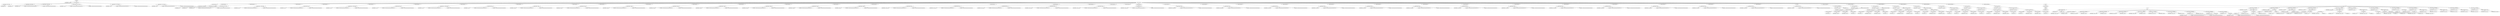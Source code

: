 digraph G {	
ranksep=.25;
	0 [label="MODULE"];
	1 [label="IDENTIFIERS: scl_v_fltr"];
	0 -> 1;
	2 [label="VAR_DECLARE_LIST"];
	0 -> 2;
	3 [label="VAR_DECLARE:  INPUT PORT"];
	2 -> 3;
	4 [label="IDENTIFIERS: clk"];
	3 -> 4;
	5 [label="VAR_DECLARE:  INPUT PORT"];
	2 -> 5;
	6 [label="IDENTIFIERS: nd"];
	5 -> 6;
	7 [label="VAR_DECLARE:  INPUT PORT"];
	2 -> 7;
	8 [label="IDENTIFIERS: d_in"];
	7 -> 8;
	9 [label="NUMBERS: 00000000000000000000000000000111 ()"];
	7 -> 9;
	10 [label="NUMBERS: 00000000000000000000000000000000 ()"];
	7 -> 10;
	11 [label="VAR_DECLARE:  OUTPUT PORT"];
	2 -> 11;
	12 [label="IDENTIFIERS: d_out_1"];
	11 -> 12;
	13 [label="NUMBERS: 00000000000000000000000000000111 ()"];
	11 -> 13;
	14 [label="NUMBERS: 00000000000000000000000000000000 ()"];
	11 -> 14;
	15 [label="VAR_DECLARE:  OUTPUT PORT"];
	2 -> 15;
	16 [label="IDENTIFIERS: d_out_2"];
	15 -> 16;
	17 [label="NUMBERS: 00000000000000000000000000000111 ()"];
	15 -> 17;
	18 [label="NUMBERS: 00000000000000000000000000000000 ()"];
	15 -> 18;
	19 [label="VAR_DECLARE:  OUTPUT PORT"];
	2 -> 19;
	20 [label="IDENTIFIERS: d_out_4"];
	19 -> 20;
	21 [label="NUMBERS: 00000000000000000000000000000111 ()"];
	19 -> 21;
	22 [label="NUMBERS: 00000000000000000000000000000000 ()"];
	19 -> 22;
	23 [label="MODULE_ITEMS"];
	0 -> 23;
	24 [label="VAR_DECLARE_LIST"];
	23 -> 24;
	25 [label="VAR_DECLARE:  INPUT PORT"];
	24 -> 25;
	26 [label="IDENTIFIERS: clk"];
	25 -> 26;
	27 [label="VAR_DECLARE_LIST"];
	23 -> 27;
	28 [label="VAR_DECLARE:  INPUT PORT"];
	27 -> 28;
	29 [label="IDENTIFIERS: nd"];
	28 -> 29;
	30 [label="VAR_DECLARE_LIST"];
	23 -> 30;
	31 [label="VAR_DECLARE:  INPUT PORT"];
	30 -> 31;
	32 [label="IDENTIFIERS: d_in"];
	31 -> 32;
	33 [label="NUMBERS: 00000000000000000000000000000111 ()"];
	31 -> 33;
	34 [label="NUMBERS: 00000000000000000000000000000000 ()"];
	31 -> 34;
	35 [label="VAR_DECLARE_LIST"];
	23 -> 35;
	36 [label="VAR_DECLARE:  OUTPUT PORT"];
	35 -> 36;
	37 [label="IDENTIFIERS: d_out_1"];
	36 -> 37;
	38 [label="NUMBERS: 00000000000000000000000000000111 ()"];
	36 -> 38;
	39 [label="NUMBERS: 00000000000000000000000000000000 ()"];
	36 -> 39;
	40 [label="VAR_DECLARE_LIST"];
	23 -> 40;
	41 [label="VAR_DECLARE:  REG"];
	40 -> 41;
	42 [label="IDENTIFIERS: d_out_1"];
	41 -> 42;
	43 [label="NUMBERS: 00000000000000000000000000000111 ()"];
	41 -> 43;
	44 [label="NUMBERS: 00000000000000000000000000000000 ()"];
	41 -> 44;
	45 [label="VAR_DECLARE_LIST"];
	23 -> 45;
	46 [label="VAR_DECLARE:  OUTPUT PORT"];
	45 -> 46;
	47 [label="IDENTIFIERS: d_out_2"];
	46 -> 47;
	48 [label="NUMBERS: 00000000000000000000000000000111 ()"];
	46 -> 48;
	49 [label="NUMBERS: 00000000000000000000000000000000 ()"];
	46 -> 49;
	50 [label="VAR_DECLARE_LIST"];
	23 -> 50;
	51 [label="VAR_DECLARE:  REG"];
	50 -> 51;
	52 [label="IDENTIFIERS: d_out_2"];
	51 -> 52;
	53 [label="NUMBERS: 00000000000000000000000000000111 ()"];
	51 -> 53;
	54 [label="NUMBERS: 00000000000000000000000000000000 ()"];
	51 -> 54;
	55 [label="VAR_DECLARE_LIST"];
	23 -> 55;
	56 [label="VAR_DECLARE:  OUTPUT PORT"];
	55 -> 56;
	57 [label="IDENTIFIERS: d_out_4"];
	56 -> 57;
	58 [label="NUMBERS: 00000000000000000000000000000111 ()"];
	56 -> 58;
	59 [label="NUMBERS: 00000000000000000000000000000000 ()"];
	56 -> 59;
	60 [label="VAR_DECLARE_LIST"];
	23 -> 60;
	61 [label="VAR_DECLARE:  REG"];
	60 -> 61;
	62 [label="IDENTIFIERS: d_out_4"];
	61 -> 62;
	63 [label="NUMBERS: 00000000000000000000000000000111 ()"];
	61 -> 63;
	64 [label="NUMBERS: 00000000000000000000000000000000 ()"];
	61 -> 64;
	65 [label="VAR_DECLARE_LIST"];
	23 -> 65;
	66 [label="VAR_DECLARE:  WIRE"];
	65 -> 66;
	67 [label="IDENTIFIERS: buff_out0"];
	66 -> 67;
	68 [label="NUMBERS: 00000000000000000000000000000111 ()"];
	66 -> 68;
	69 [label="NUMBERS: 00000000000000000000000000000000 ()"];
	66 -> 69;
	70 [label="VAR_DECLARE_LIST"];
	23 -> 70;
	71 [label="VAR_DECLARE:  WIRE"];
	70 -> 71;
	72 [label="IDENTIFIERS: buff_out1"];
	71 -> 72;
	73 [label="NUMBERS: 00000000000000000000000000000111 ()"];
	71 -> 73;
	74 [label="NUMBERS: 00000000000000000000000000000000 ()"];
	71 -> 74;
	75 [label="VAR_DECLARE_LIST"];
	23 -> 75;
	76 [label="VAR_DECLARE:  WIRE"];
	75 -> 76;
	77 [label="IDENTIFIERS: buff_out2"];
	76 -> 77;
	78 [label="NUMBERS: 00000000000000000000000000000111 ()"];
	76 -> 78;
	79 [label="NUMBERS: 00000000000000000000000000000000 ()"];
	76 -> 79;
	80 [label="VAR_DECLARE_LIST"];
	23 -> 80;
	81 [label="VAR_DECLARE:  WIRE"];
	80 -> 81;
	82 [label="IDENTIFIERS: buff_out3"];
	81 -> 82;
	83 [label="NUMBERS: 00000000000000000000000000000111 ()"];
	81 -> 83;
	84 [label="NUMBERS: 00000000000000000000000000000000 ()"];
	81 -> 84;
	85 [label="VAR_DECLARE_LIST"];
	23 -> 85;
	86 [label="VAR_DECLARE:  WIRE"];
	85 -> 86;
	87 [label="IDENTIFIERS: buff_out4"];
	86 -> 87;
	88 [label="NUMBERS: 00000000000000000000000000000111 ()"];
	86 -> 88;
	89 [label="NUMBERS: 00000000000000000000000000000000 ()"];
	86 -> 89;
	90 [label="VAR_DECLARE_LIST"];
	23 -> 90;
	91 [label="VAR_DECLARE:  WIRE"];
	90 -> 91;
	92 [label="IDENTIFIERS: buff_out5"];
	91 -> 92;
	93 [label="NUMBERS: 00000000000000000000000000000111 ()"];
	91 -> 93;
	94 [label="NUMBERS: 00000000000000000000000000000000 ()"];
	91 -> 94;
	95 [label="VAR_DECLARE_LIST"];
	23 -> 95;
	96 [label="VAR_DECLARE:  WIRE"];
	95 -> 96;
	97 [label="IDENTIFIERS: buff_out6"];
	96 -> 97;
	98 [label="NUMBERS: 00000000000000000000000000000111 ()"];
	96 -> 98;
	99 [label="NUMBERS: 00000000000000000000000000000000 ()"];
	96 -> 99;
	100 [label="VAR_DECLARE_LIST"];
	23 -> 100;
	101 [label="VAR_DECLARE:  WIRE"];
	100 -> 101;
	102 [label="IDENTIFIERS: buff_out7"];
	101 -> 102;
	103 [label="NUMBERS: 00000000000000000000000000000111 ()"];
	101 -> 103;
	104 [label="NUMBERS: 00000000000000000000000000000000 ()"];
	101 -> 104;
	105 [label="VAR_DECLARE_LIST"];
	23 -> 105;
	106 [label="VAR_DECLARE:  REG"];
	105 -> 106;
	107 [label="IDENTIFIERS: buff_out_reg0"];
	106 -> 107;
	108 [label="NUMBERS: 00000000000000000000000000000111 ()"];
	106 -> 108;
	109 [label="NUMBERS: 00000000000000000000000000000000 ()"];
	106 -> 109;
	110 [label="VAR_DECLARE_LIST"];
	23 -> 110;
	111 [label="VAR_DECLARE:  REG"];
	110 -> 111;
	112 [label="IDENTIFIERS: buff_out_reg1"];
	111 -> 112;
	113 [label="NUMBERS: 00000000000000000000000000000111 ()"];
	111 -> 113;
	114 [label="NUMBERS: 00000000000000000000000000000000 ()"];
	111 -> 114;
	115 [label="VAR_DECLARE_LIST"];
	23 -> 115;
	116 [label="VAR_DECLARE:  REG"];
	115 -> 116;
	117 [label="IDENTIFIERS: buff_out_reg2"];
	116 -> 117;
	118 [label="NUMBERS: 00000000000000000000000000000111 ()"];
	116 -> 118;
	119 [label="NUMBERS: 00000000000000000000000000000000 ()"];
	116 -> 119;
	120 [label="VAR_DECLARE_LIST"];
	23 -> 120;
	121 [label="VAR_DECLARE:  REG"];
	120 -> 121;
	122 [label="IDENTIFIERS: buff_out_reg3"];
	121 -> 122;
	123 [label="NUMBERS: 00000000000000000000000000000111 ()"];
	121 -> 123;
	124 [label="NUMBERS: 00000000000000000000000000000000 ()"];
	121 -> 124;
	125 [label="VAR_DECLARE_LIST"];
	23 -> 125;
	126 [label="VAR_DECLARE:  REG"];
	125 -> 126;
	127 [label="IDENTIFIERS: buff_out_reg4"];
	126 -> 127;
	128 [label="NUMBERS: 00000000000000000000000000000111 ()"];
	126 -> 128;
	129 [label="NUMBERS: 00000000000000000000000000000000 ()"];
	126 -> 129;
	130 [label="VAR_DECLARE_LIST"];
	23 -> 130;
	131 [label="VAR_DECLARE:  REG"];
	130 -> 131;
	132 [label="IDENTIFIERS: buff_out_reg5"];
	131 -> 132;
	133 [label="NUMBERS: 00000000000000000000000000000111 ()"];
	131 -> 133;
	134 [label="NUMBERS: 00000000000000000000000000000000 ()"];
	131 -> 134;
	135 [label="VAR_DECLARE_LIST"];
	23 -> 135;
	136 [label="VAR_DECLARE:  REG"];
	135 -> 136;
	137 [label="IDENTIFIERS: buff_out_reg6"];
	136 -> 137;
	138 [label="NUMBERS: 00000000000000000000000000000111 ()"];
	136 -> 138;
	139 [label="NUMBERS: 00000000000000000000000000000000 ()"];
	136 -> 139;
	140 [label="VAR_DECLARE_LIST"];
	23 -> 140;
	141 [label="VAR_DECLARE:  REG"];
	140 -> 141;
	142 [label="IDENTIFIERS: buff_out_reg7"];
	141 -> 142;
	143 [label="NUMBERS: 00000000000000000000000000000111 ()"];
	141 -> 143;
	144 [label="NUMBERS: 00000000000000000000000000000000 ()"];
	141 -> 144;
	145 [label="VAR_DECLARE_LIST"];
	23 -> 145;
	146 [label="VAR_DECLARE:  REG"];
	145 -> 146;
	147 [label="IDENTIFIERS: add_2_tmp_1"];
	146 -> 147;
	148 [label="NUMBERS: 00000000000000000000000000001001 ()"];
	146 -> 148;
	149 [label="NUMBERS: 00000000000000000000000000000000 ()"];
	146 -> 149;
	150 [label="VAR_DECLARE_LIST"];
	23 -> 150;
	151 [label="VAR_DECLARE:  REG"];
	150 -> 151;
	152 [label="IDENTIFIERS: add_2_tmp_2"];
	151 -> 152;
	153 [label="NUMBERS: 00000000000000000000000000001001 ()"];
	151 -> 153;
	154 [label="NUMBERS: 00000000000000000000000000000000 ()"];
	151 -> 154;
	155 [label="VAR_DECLARE_LIST"];
	23 -> 155;
	156 [label="VAR_DECLARE:  REG"];
	155 -> 156;
	157 [label="IDENTIFIERS: add_2_tmp"];
	156 -> 157;
	158 [label="NUMBERS: 00000000000000000000000000001001 ()"];
	156 -> 158;
	159 [label="NUMBERS: 00000000000000000000000000000000 ()"];
	156 -> 159;
	160 [label="VAR_DECLARE_LIST"];
	23 -> 160;
	161 [label="VAR_DECLARE:  REG"];
	160 -> 161;
	162 [label="IDENTIFIERS: add_4_tmp_1"];
	161 -> 162;
	163 [label="NUMBERS: 00000000000000000000000000001011 ()"];
	161 -> 163;
	164 [label="NUMBERS: 00000000000000000000000000000000 ()"];
	161 -> 164;
	165 [label="VAR_DECLARE_LIST"];
	23 -> 165;
	166 [label="VAR_DECLARE:  REG"];
	165 -> 166;
	167 [label="IDENTIFIERS: add_4_tmp_2"];
	166 -> 167;
	168 [label="NUMBERS: 00000000000000000000000000001011 ()"];
	166 -> 168;
	169 [label="NUMBERS: 00000000000000000000000000000000 ()"];
	166 -> 169;
	170 [label="VAR_DECLARE_LIST"];
	23 -> 170;
	171 [label="VAR_DECLARE:  REG"];
	170 -> 171;
	172 [label="IDENTIFIERS: add_4_tmp_3"];
	171 -> 172;
	173 [label="NUMBERS: 00000000000000000000000000001011 ()"];
	171 -> 173;
	174 [label="NUMBERS: 00000000000000000000000000000000 ()"];
	171 -> 174;
	175 [label="VAR_DECLARE_LIST"];
	23 -> 175;
	176 [label="VAR_DECLARE:  REG"];
	175 -> 176;
	177 [label="IDENTIFIERS: add_4_tmp_4"];
	176 -> 177;
	178 [label="NUMBERS: 00000000000000000000000000001011 ()"];
	176 -> 178;
	179 [label="NUMBERS: 00000000000000000000000000000000 ()"];
	176 -> 179;
	180 [label="VAR_DECLARE_LIST"];
	23 -> 180;
	181 [label="VAR_DECLARE:  REG"];
	180 -> 181;
	182 [label="IDENTIFIERS: add_4_tmp_5"];
	181 -> 182;
	183 [label="NUMBERS: 00000000000000000000000000001011 ()"];
	181 -> 183;
	184 [label="NUMBERS: 00000000000000000000000000000000 ()"];
	181 -> 184;
	185 [label="VAR_DECLARE_LIST"];
	23 -> 185;
	186 [label="VAR_DECLARE:  REG"];
	185 -> 186;
	187 [label="IDENTIFIERS: add_4_tmp_6"];
	186 -> 187;
	188 [label="NUMBERS: 00000000000000000000000000001011 ()"];
	186 -> 188;
	189 [label="NUMBERS: 00000000000000000000000000000000 ()"];
	186 -> 189;
	190 [label="VAR_DECLARE_LIST"];
	23 -> 190;
	191 [label="VAR_DECLARE:  REG"];
	190 -> 191;
	192 [label="IDENTIFIERS: add_4_tmp_7"];
	191 -> 192;
	193 [label="NUMBERS: 00000000000000000000000000001011 ()"];
	191 -> 193;
	194 [label="NUMBERS: 00000000000000000000000000000000 ()"];
	191 -> 194;
	195 [label="VAR_DECLARE_LIST"];
	23 -> 195;
	196 [label="VAR_DECLARE:  REG"];
	195 -> 196;
	197 [label="IDENTIFIERS: add_4_tmp_8"];
	196 -> 197;
	198 [label="NUMBERS: 00000000000000000000000000001011 ()"];
	196 -> 198;
	199 [label="NUMBERS: 00000000000000000000000000000000 ()"];
	196 -> 199;
	200 [label="VAR_DECLARE_LIST"];
	23 -> 200;
	201 [label="VAR_DECLARE:  REG"];
	200 -> 201;
	202 [label="IDENTIFIERS: add_4_tmp"];
	201 -> 202;
	203 [label="NUMBERS: 00000000000000000000000000001011 ()"];
	201 -> 203;
	204 [label="NUMBERS: 00000000000000000000000000000000 ()"];
	201 -> 204;
	205 [label="ASSIGN"];
	23 -> 205;
	206 [label="BLOCKING_STATEMENT"];
	205 -> 206;
	207 [label="IDENTIFIERS: buff_out0"];
	206 -> 207;
	208 [label="IDENTIFIERS: d_in"];
	206 -> 208;
	209 [label="MODULE_INSTANCE"];
	23 -> 209;
	210 [label="MODULE_INSTANCE"];
	209 -> 210;
	211 [label="IDENTIFIERS: my_fifo_496"];
	210 -> 211;
	212 [label="MODULE_NAMED_INSTANCE"];
	210 -> 212;
	213 [label="IDENTIFIERS: ints_fifo_gen_0"];
	212 -> 213;
	214 [label="MODULE_CONNECT_LIST"];
	212 -> 214;
	215 [label="MODULE_CONNECT"];
	214 -> 215;
	216 [label="IDENTIFIERS: clk"];
	215 -> 216;
	217 [label="MODULE_CONNECT"];
	214 -> 217;
	218 [label="IDENTIFIERS: buff_out0"];
	217 -> 218;
	219 [label="MODULE_CONNECT"];
	214 -> 219;
	220 [label="IDENTIFIERS: buff_out1"];
	219 -> 220;
	221 [label="MODULE_CONNECT"];
	214 -> 221;
	222 [label="IDENTIFIERS: nd"];
	221 -> 222;
	223 [label="MODULE_INSTANCE"];
	23 -> 223;
	224 [label="MODULE_INSTANCE"];
	223 -> 224;
	225 [label="IDENTIFIERS: my_fifo_496"];
	224 -> 225;
	226 [label="MODULE_NAMED_INSTANCE"];
	224 -> 226;
	227 [label="IDENTIFIERS: ints_fifo_gen_1"];
	226 -> 227;
	228 [label="MODULE_CONNECT_LIST"];
	226 -> 228;
	229 [label="MODULE_CONNECT"];
	228 -> 229;
	230 [label="IDENTIFIERS: clk"];
	229 -> 230;
	231 [label="MODULE_CONNECT"];
	228 -> 231;
	232 [label="IDENTIFIERS: buff_out1"];
	231 -> 232;
	233 [label="MODULE_CONNECT"];
	228 -> 233;
	234 [label="IDENTIFIERS: buff_out2"];
	233 -> 234;
	235 [label="MODULE_CONNECT"];
	228 -> 235;
	236 [label="IDENTIFIERS: nd"];
	235 -> 236;
	237 [label="MODULE_INSTANCE"];
	23 -> 237;
	238 [label="MODULE_INSTANCE"];
	237 -> 238;
	239 [label="IDENTIFIERS: my_fifo_496"];
	238 -> 239;
	240 [label="MODULE_NAMED_INSTANCE"];
	238 -> 240;
	241 [label="IDENTIFIERS: ints_fifo_gen_2"];
	240 -> 241;
	242 [label="MODULE_CONNECT_LIST"];
	240 -> 242;
	243 [label="MODULE_CONNECT"];
	242 -> 243;
	244 [label="IDENTIFIERS: clk"];
	243 -> 244;
	245 [label="MODULE_CONNECT"];
	242 -> 245;
	246 [label="IDENTIFIERS: buff_out2"];
	245 -> 246;
	247 [label="MODULE_CONNECT"];
	242 -> 247;
	248 [label="IDENTIFIERS: buff_out3"];
	247 -> 248;
	249 [label="MODULE_CONNECT"];
	242 -> 249;
	250 [label="IDENTIFIERS: nd"];
	249 -> 250;
	251 [label="MODULE_INSTANCE"];
	23 -> 251;
	252 [label="MODULE_INSTANCE"];
	251 -> 252;
	253 [label="IDENTIFIERS: my_fifo_496"];
	252 -> 253;
	254 [label="MODULE_NAMED_INSTANCE"];
	252 -> 254;
	255 [label="IDENTIFIERS: ints_fifo_gen_3"];
	254 -> 255;
	256 [label="MODULE_CONNECT_LIST"];
	254 -> 256;
	257 [label="MODULE_CONNECT"];
	256 -> 257;
	258 [label="IDENTIFIERS: clk"];
	257 -> 258;
	259 [label="MODULE_CONNECT"];
	256 -> 259;
	260 [label="IDENTIFIERS: buff_out3"];
	259 -> 260;
	261 [label="MODULE_CONNECT"];
	256 -> 261;
	262 [label="IDENTIFIERS: buff_out4"];
	261 -> 262;
	263 [label="MODULE_CONNECT"];
	256 -> 263;
	264 [label="IDENTIFIERS: nd"];
	263 -> 264;
	265 [label="MODULE_INSTANCE"];
	23 -> 265;
	266 [label="MODULE_INSTANCE"];
	265 -> 266;
	267 [label="IDENTIFIERS: my_fifo_496"];
	266 -> 267;
	268 [label="MODULE_NAMED_INSTANCE"];
	266 -> 268;
	269 [label="IDENTIFIERS: ints_fifo_gen_4"];
	268 -> 269;
	270 [label="MODULE_CONNECT_LIST"];
	268 -> 270;
	271 [label="MODULE_CONNECT"];
	270 -> 271;
	272 [label="IDENTIFIERS: clk"];
	271 -> 272;
	273 [label="MODULE_CONNECT"];
	270 -> 273;
	274 [label="IDENTIFIERS: buff_out4"];
	273 -> 274;
	275 [label="MODULE_CONNECT"];
	270 -> 275;
	276 [label="IDENTIFIERS: buff_out5"];
	275 -> 276;
	277 [label="MODULE_CONNECT"];
	270 -> 277;
	278 [label="IDENTIFIERS: nd"];
	277 -> 278;
	279 [label="MODULE_INSTANCE"];
	23 -> 279;
	280 [label="MODULE_INSTANCE"];
	279 -> 280;
	281 [label="IDENTIFIERS: my_fifo_496"];
	280 -> 281;
	282 [label="MODULE_NAMED_INSTANCE"];
	280 -> 282;
	283 [label="IDENTIFIERS: ints_fifo_gen_5"];
	282 -> 283;
	284 [label="MODULE_CONNECT_LIST"];
	282 -> 284;
	285 [label="MODULE_CONNECT"];
	284 -> 285;
	286 [label="IDENTIFIERS: clk"];
	285 -> 286;
	287 [label="MODULE_CONNECT"];
	284 -> 287;
	288 [label="IDENTIFIERS: buff_out5"];
	287 -> 288;
	289 [label="MODULE_CONNECT"];
	284 -> 289;
	290 [label="IDENTIFIERS: buff_out6"];
	289 -> 290;
	291 [label="MODULE_CONNECT"];
	284 -> 291;
	292 [label="IDENTIFIERS: nd"];
	291 -> 292;
	293 [label="MODULE_INSTANCE"];
	23 -> 293;
	294 [label="MODULE_INSTANCE"];
	293 -> 294;
	295 [label="IDENTIFIERS: my_fifo_496"];
	294 -> 295;
	296 [label="MODULE_NAMED_INSTANCE"];
	294 -> 296;
	297 [label="IDENTIFIERS: ints_fifo_gen_6"];
	296 -> 297;
	298 [label="MODULE_CONNECT_LIST"];
	296 -> 298;
	299 [label="MODULE_CONNECT"];
	298 -> 299;
	300 [label="IDENTIFIERS: clk"];
	299 -> 300;
	301 [label="MODULE_CONNECT"];
	298 -> 301;
	302 [label="IDENTIFIERS: buff_out6"];
	301 -> 302;
	303 [label="MODULE_CONNECT"];
	298 -> 303;
	304 [label="IDENTIFIERS: buff_out7"];
	303 -> 304;
	305 [label="MODULE_CONNECT"];
	298 -> 305;
	306 [label="IDENTIFIERS: nd"];
	305 -> 306;
	307 [label="ALWAYS"];
	23 -> 307;
	308 [label="DELAY_CONTROL"];
	307 -> 308;
	309 [label="POSEDGE"];
	308 -> 309;
	310 [label="IDENTIFIERS: clk"];
	309 -> 310;
	311 [label="BLOCK"];
	307 -> 311;
	312 [label="IF"];
	311 -> 312;
	313 [label="BINARY_OPERATION: lEQ"];
	312 -> 313;
	314 [label="IDENTIFIERS: nd"];
	313 -> 314;
	315 [label="NUMBERS: 1 ()"];
	313 -> 315;
	316 [label="BLOCK"];
	312 -> 316;
	317 [label="NON_BLOCKING_STATEMENT"];
	316 -> 317;
	318 [label="IDENTIFIERS: buff_out_reg1"];
	317 -> 318;
	319 [label="IDENTIFIERS: buff_out1"];
	317 -> 319;
	320 [label="NON_BLOCKING_STATEMENT"];
	316 -> 320;
	321 [label="IDENTIFIERS: buff_out_reg2"];
	320 -> 321;
	322 [label="IDENTIFIERS: buff_out2"];
	320 -> 322;
	323 [label="NON_BLOCKING_STATEMENT"];
	316 -> 323;
	324 [label="IDENTIFIERS: buff_out_reg3"];
	323 -> 324;
	325 [label="IDENTIFIERS: buff_out3"];
	323 -> 325;
	326 [label="NON_BLOCKING_STATEMENT"];
	316 -> 326;
	327 [label="IDENTIFIERS: buff_out_reg4"];
	326 -> 327;
	328 [label="IDENTIFIERS: buff_out4"];
	326 -> 328;
	329 [label="NON_BLOCKING_STATEMENT"];
	316 -> 329;
	330 [label="IDENTIFIERS: buff_out_reg5"];
	329 -> 330;
	331 [label="IDENTIFIERS: buff_out5"];
	329 -> 331;
	332 [label="NON_BLOCKING_STATEMENT"];
	316 -> 332;
	333 [label="IDENTIFIERS: buff_out_reg6"];
	332 -> 333;
	334 [label="IDENTIFIERS: buff_out6"];
	332 -> 334;
	335 [label="NON_BLOCKING_STATEMENT"];
	316 -> 335;
	336 [label="IDENTIFIERS: buff_out_reg7"];
	335 -> 336;
	337 [label="IDENTIFIERS: buff_out7"];
	335 -> 337;
	338 [label="NON_BLOCKING_STATEMENT"];
	316 -> 338;
	339 [label="IDENTIFIERS: d_out_1"];
	338 -> 339;
	340 [label="IDENTIFIERS: buff_out_reg1"];
	338 -> 340;
	341 [label="NON_BLOCKING_STATEMENT"];
	316 -> 341;
	342 [label="IDENTIFIERS: d_out_2"];
	341 -> 342;
	343 [label="RANGE_REF"];
	341 -> 343;
	344 [label="IDENTIFIERS: add_2_tmp"];
	343 -> 344;
	345 [label="NUMBERS: 00000000000000000000000000001001 ()"];
	343 -> 345;
	346 [label="NUMBERS: 00000000000000000000000000000010 ()"];
	343 -> 346;
	347 [label="NON_BLOCKING_STATEMENT"];
	316 -> 347;
	348 [label="IDENTIFIERS: d_out_4"];
	347 -> 348;
	349 [label="RANGE_REF"];
	347 -> 349;
	350 [label="IDENTIFIERS: add_4_tmp"];
	349 -> 350;
	351 [label="NUMBERS: 00000000000000000000000000001011 ()"];
	349 -> 351;
	352 [label="NUMBERS: 00000000000000000000000000000100 ()"];
	349 -> 352;
	353 [label="NON_BLOCKING_STATEMENT"];
	311 -> 353;
	354 [label="IDENTIFIERS: add_2_tmp_1"];
	353 -> 354;
	355 [label="BINARY_OPERATION: ADD"];
	353 -> 355;
	356 [label="CONCATENATE"];
	355 -> 356;
	357 [label="NUMBERS: 00 ()"];
	356 -> 357;
	358 [label="IDENTIFIERS: buff_out_reg1"];
	356 -> 358;
	359 [label="CONCATENATE"];
	355 -> 359;
	360 [label="NUMBERS: 00 ()"];
	359 -> 360;
	361 [label="IDENTIFIERS: buff_out_reg3"];
	359 -> 361;
	362 [label="NON_BLOCKING_STATEMENT"];
	311 -> 362;
	363 [label="IDENTIFIERS: add_2_tmp_2"];
	362 -> 363;
	364 [label="CONCATENATE"];
	362 -> 364;
	365 [label="NUMBERS: 0 ()"];
	364 -> 365;
	366 [label="IDENTIFIERS: buff_out_reg2"];
	364 -> 366;
	367 [label="NUMBERS: 0 ()"];
	364 -> 367;
	368 [label="NON_BLOCKING_STATEMENT"];
	311 -> 368;
	369 [label="IDENTIFIERS: add_2_tmp"];
	368 -> 369;
	370 [label="BINARY_OPERATION: ADD"];
	368 -> 370;
	371 [label="IDENTIFIERS: add_2_tmp_1"];
	370 -> 371;
	372 [label="IDENTIFIERS: add_2_tmp_2"];
	370 -> 372;
	373 [label="NON_BLOCKING_STATEMENT"];
	311 -> 373;
	374 [label="IDENTIFIERS: add_4_tmp_1"];
	373 -> 374;
	375 [label="BINARY_OPERATION: ADD"];
	373 -> 375;
	376 [label="CONCATENATE"];
	375 -> 376;
	377 [label="NUMBERS: 0000 ()"];
	376 -> 377;
	378 [label="IDENTIFIERS: buff_out_reg1"];
	376 -> 378;
	379 [label="CONCATENATE"];
	375 -> 379;
	380 [label="NUMBERS: 0000 ()"];
	379 -> 380;
	381 [label="IDENTIFIERS: buff_out_reg7"];
	379 -> 381;
	382 [label="NON_BLOCKING_STATEMENT"];
	311 -> 382;
	383 [label="IDENTIFIERS: add_4_tmp_2"];
	382 -> 383;
	384 [label="BINARY_OPERATION: ADD"];
	382 -> 384;
	385 [label="CONCATENATE"];
	384 -> 385;
	386 [label="NUMBERS: 000 ()"];
	385 -> 386;
	387 [label="IDENTIFIERS: buff_out_reg2"];
	385 -> 387;
	388 [label="NUMBERS: 0 ()"];
	385 -> 388;
	389 [label="CONCATENATE"];
	384 -> 389;
	390 [label="NUMBERS: 000 ()"];
	389 -> 390;
	391 [label="IDENTIFIERS: buff_out_reg6"];
	389 -> 391;
	392 [label="NUMBERS: 0 ()"];
	389 -> 392;
	393 [label="NON_BLOCKING_STATEMENT"];
	311 -> 393;
	394 [label="IDENTIFIERS: add_4_tmp_3"];
	393 -> 394;
	395 [label="BINARY_OPERATION: ADD"];
	393 -> 395;
	396 [label="CONCATENATE"];
	395 -> 396;
	397 [label="NUMBERS: 000 ()"];
	396 -> 397;
	398 [label="IDENTIFIERS: buff_out_reg3"];
	396 -> 398;
	399 [label="NUMBERS: 0 ()"];
	396 -> 399;
	400 [label="CONCATENATE"];
	395 -> 400;
	401 [label="NUMBERS: 000 ()"];
	400 -> 401;
	402 [label="IDENTIFIERS: buff_out_reg5"];
	400 -> 402;
	403 [label="NUMBERS: 0 ()"];
	400 -> 403;
	404 [label="NON_BLOCKING_STATEMENT"];
	311 -> 404;
	405 [label="IDENTIFIERS: add_4_tmp_4"];
	404 -> 405;
	406 [label="BINARY_OPERATION: ADD"];
	404 -> 406;
	407 [label="CONCATENATE"];
	406 -> 407;
	408 [label="NUMBERS: 0000 ()"];
	407 -> 408;
	409 [label="IDENTIFIERS: buff_out_reg3"];
	407 -> 409;
	410 [label="CONCATENATE"];
	406 -> 410;
	411 [label="NUMBERS: 0000 ()"];
	410 -> 411;
	412 [label="IDENTIFIERS: buff_out_reg5"];
	410 -> 412;
	413 [label="NON_BLOCKING_STATEMENT"];
	311 -> 413;
	414 [label="IDENTIFIERS: add_4_tmp_5"];
	413 -> 414;
	415 [label="CONCATENATE"];
	413 -> 415;
	416 [label="NUMBERS: 00 ()"];
	415 -> 416;
	417 [label="IDENTIFIERS: buff_out_reg4"];
	415 -> 417;
	418 [label="NUMBERS: 00 ()"];
	415 -> 418;
	419 [label="NON_BLOCKING_STATEMENT"];
	311 -> 419;
	420 [label="IDENTIFIERS: add_4_tmp_6"];
	419 -> 420;
	421 [label="BINARY_OPERATION: ADD"];
	419 -> 421;
	422 [label="IDENTIFIERS: add_4_tmp_1"];
	421 -> 422;
	423 [label="IDENTIFIERS: add_4_tmp_2"];
	421 -> 423;
	424 [label="NON_BLOCKING_STATEMENT"];
	311 -> 424;
	425 [label="IDENTIFIERS: add_4_tmp_7"];
	424 -> 425;
	426 [label="BINARY_OPERATION: ADD"];
	424 -> 426;
	427 [label="IDENTIFIERS: add_4_tmp_3"];
	426 -> 427;
	428 [label="IDENTIFIERS: add_4_tmp_4"];
	426 -> 428;
	429 [label="NON_BLOCKING_STATEMENT"];
	311 -> 429;
	430 [label="IDENTIFIERS: add_4_tmp_8"];
	429 -> 430;
	431 [label="BINARY_OPERATION: ADD"];
	429 -> 431;
	432 [label="IDENTIFIERS: add_4_tmp_5"];
	431 -> 432;
	433 [label="IDENTIFIERS: add_4_tmp_6"];
	431 -> 433;
	434 [label="NON_BLOCKING_STATEMENT"];
	311 -> 434;
	435 [label="IDENTIFIERS: add_4_tmp"];
	434 -> 435;
	436 [label="BINARY_OPERATION: ADD"];
	434 -> 436;
	437 [label="IDENTIFIERS: add_4_tmp_7"];
	436 -> 437;
	438 [label="IDENTIFIERS: add_4_tmp_8"];
	436 -> 438;
}
